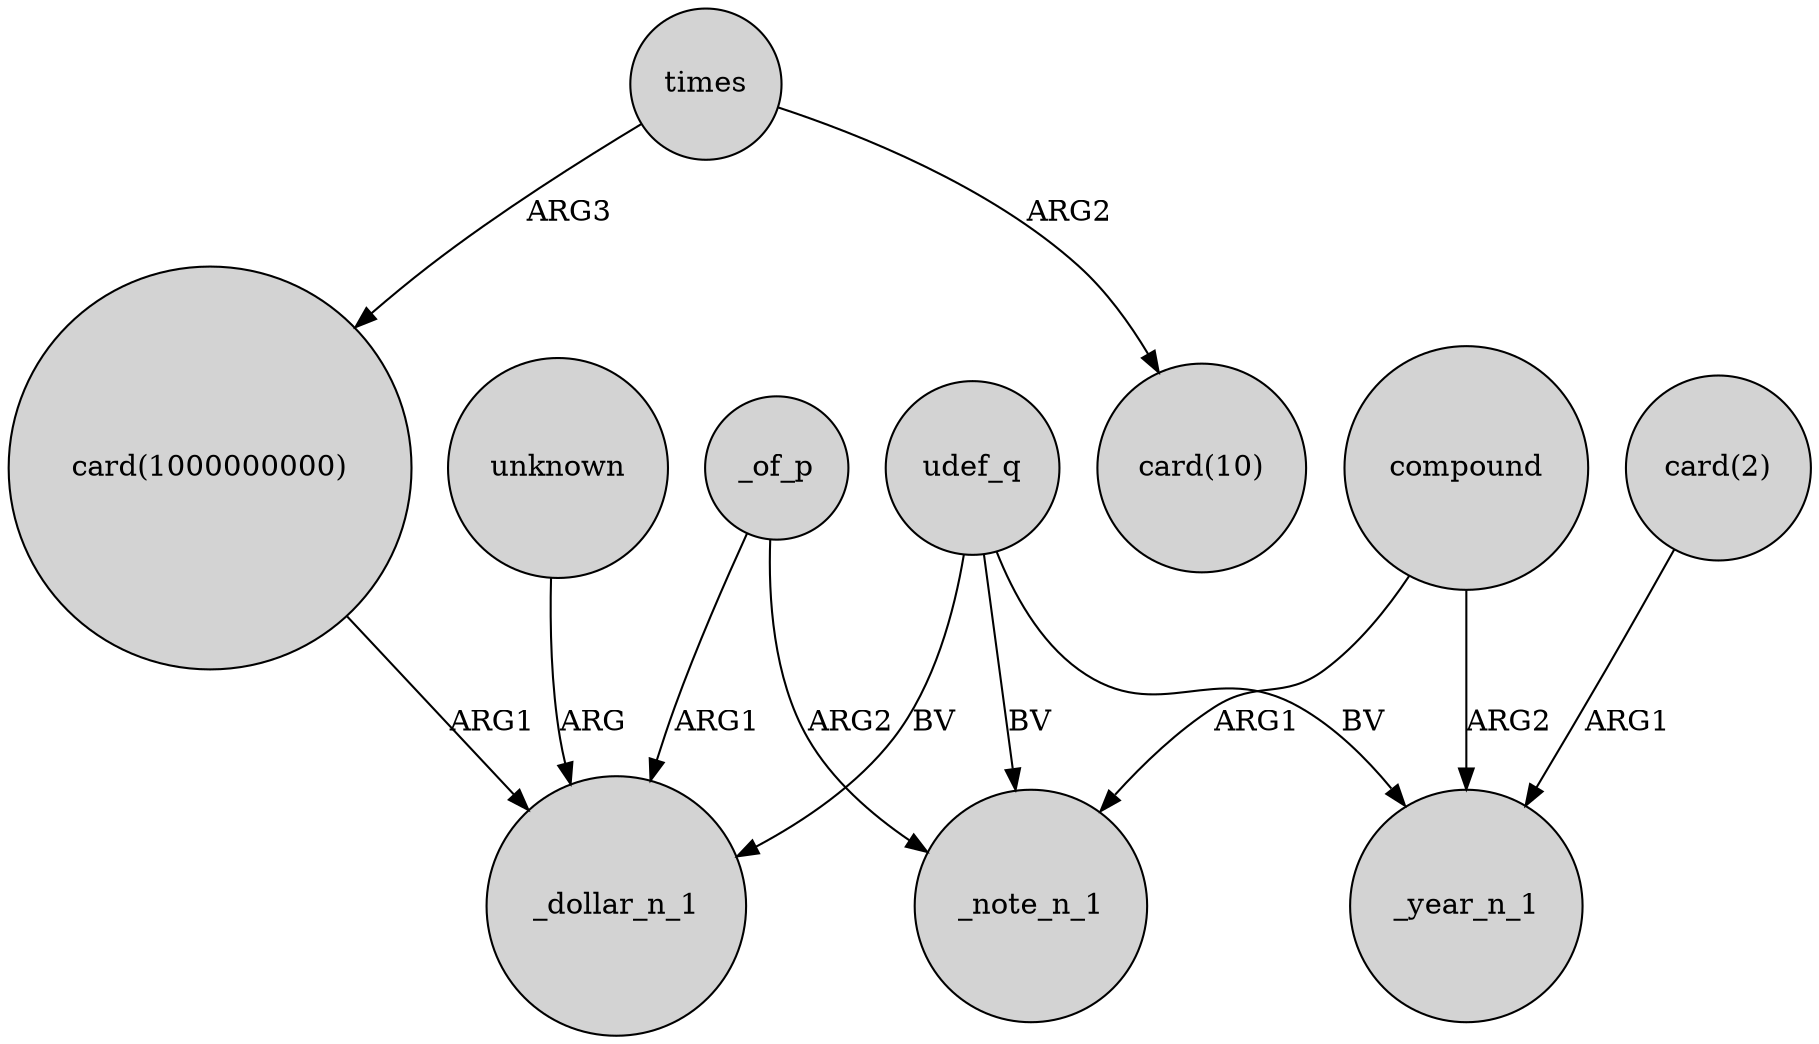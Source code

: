digraph {
	node [shape=circle style=filled]
	_of_p -> _note_n_1 [label=ARG2]
	unknown -> _dollar_n_1 [label=ARG]
	udef_q -> _year_n_1 [label=BV]
	"card(2)" -> _year_n_1 [label=ARG1]
	compound -> _note_n_1 [label=ARG1]
	"card(1000000000)" -> _dollar_n_1 [label=ARG1]
	times -> "card(10)" [label=ARG2]
	times -> "card(1000000000)" [label=ARG3]
	_of_p -> _dollar_n_1 [label=ARG1]
	udef_q -> _dollar_n_1 [label=BV]
	udef_q -> _note_n_1 [label=BV]
	compound -> _year_n_1 [label=ARG2]
}
